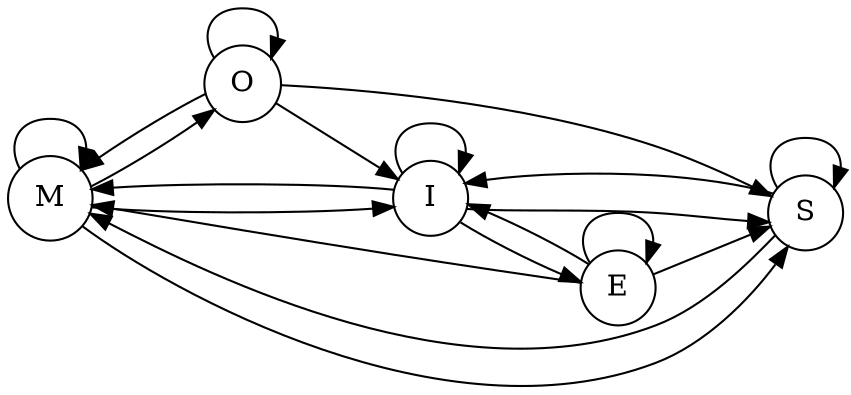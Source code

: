 digraph moesi {
  rankdir=LR;
  overlap = scale;
  ranksep = 0.75;
  dpi=600;

  node [shape = circle] M;
  node [shape = circle] O;
  node [shape = circle] E;
  node [shape = circle] S;
  node [shape = circle] I;

  M -> M;
  O -> O;
  E -> E;
  S -> S;
  I -> I;

  I -> E;
  I -> S;
  I -> M;
  E -> M;
  E -> S;
  E -> I;
  S -> M;
  S -> I;
  M -> O;
  M -> I;
  O -> I;
  M -> S;
  O -> S;
  O -> M;
}
